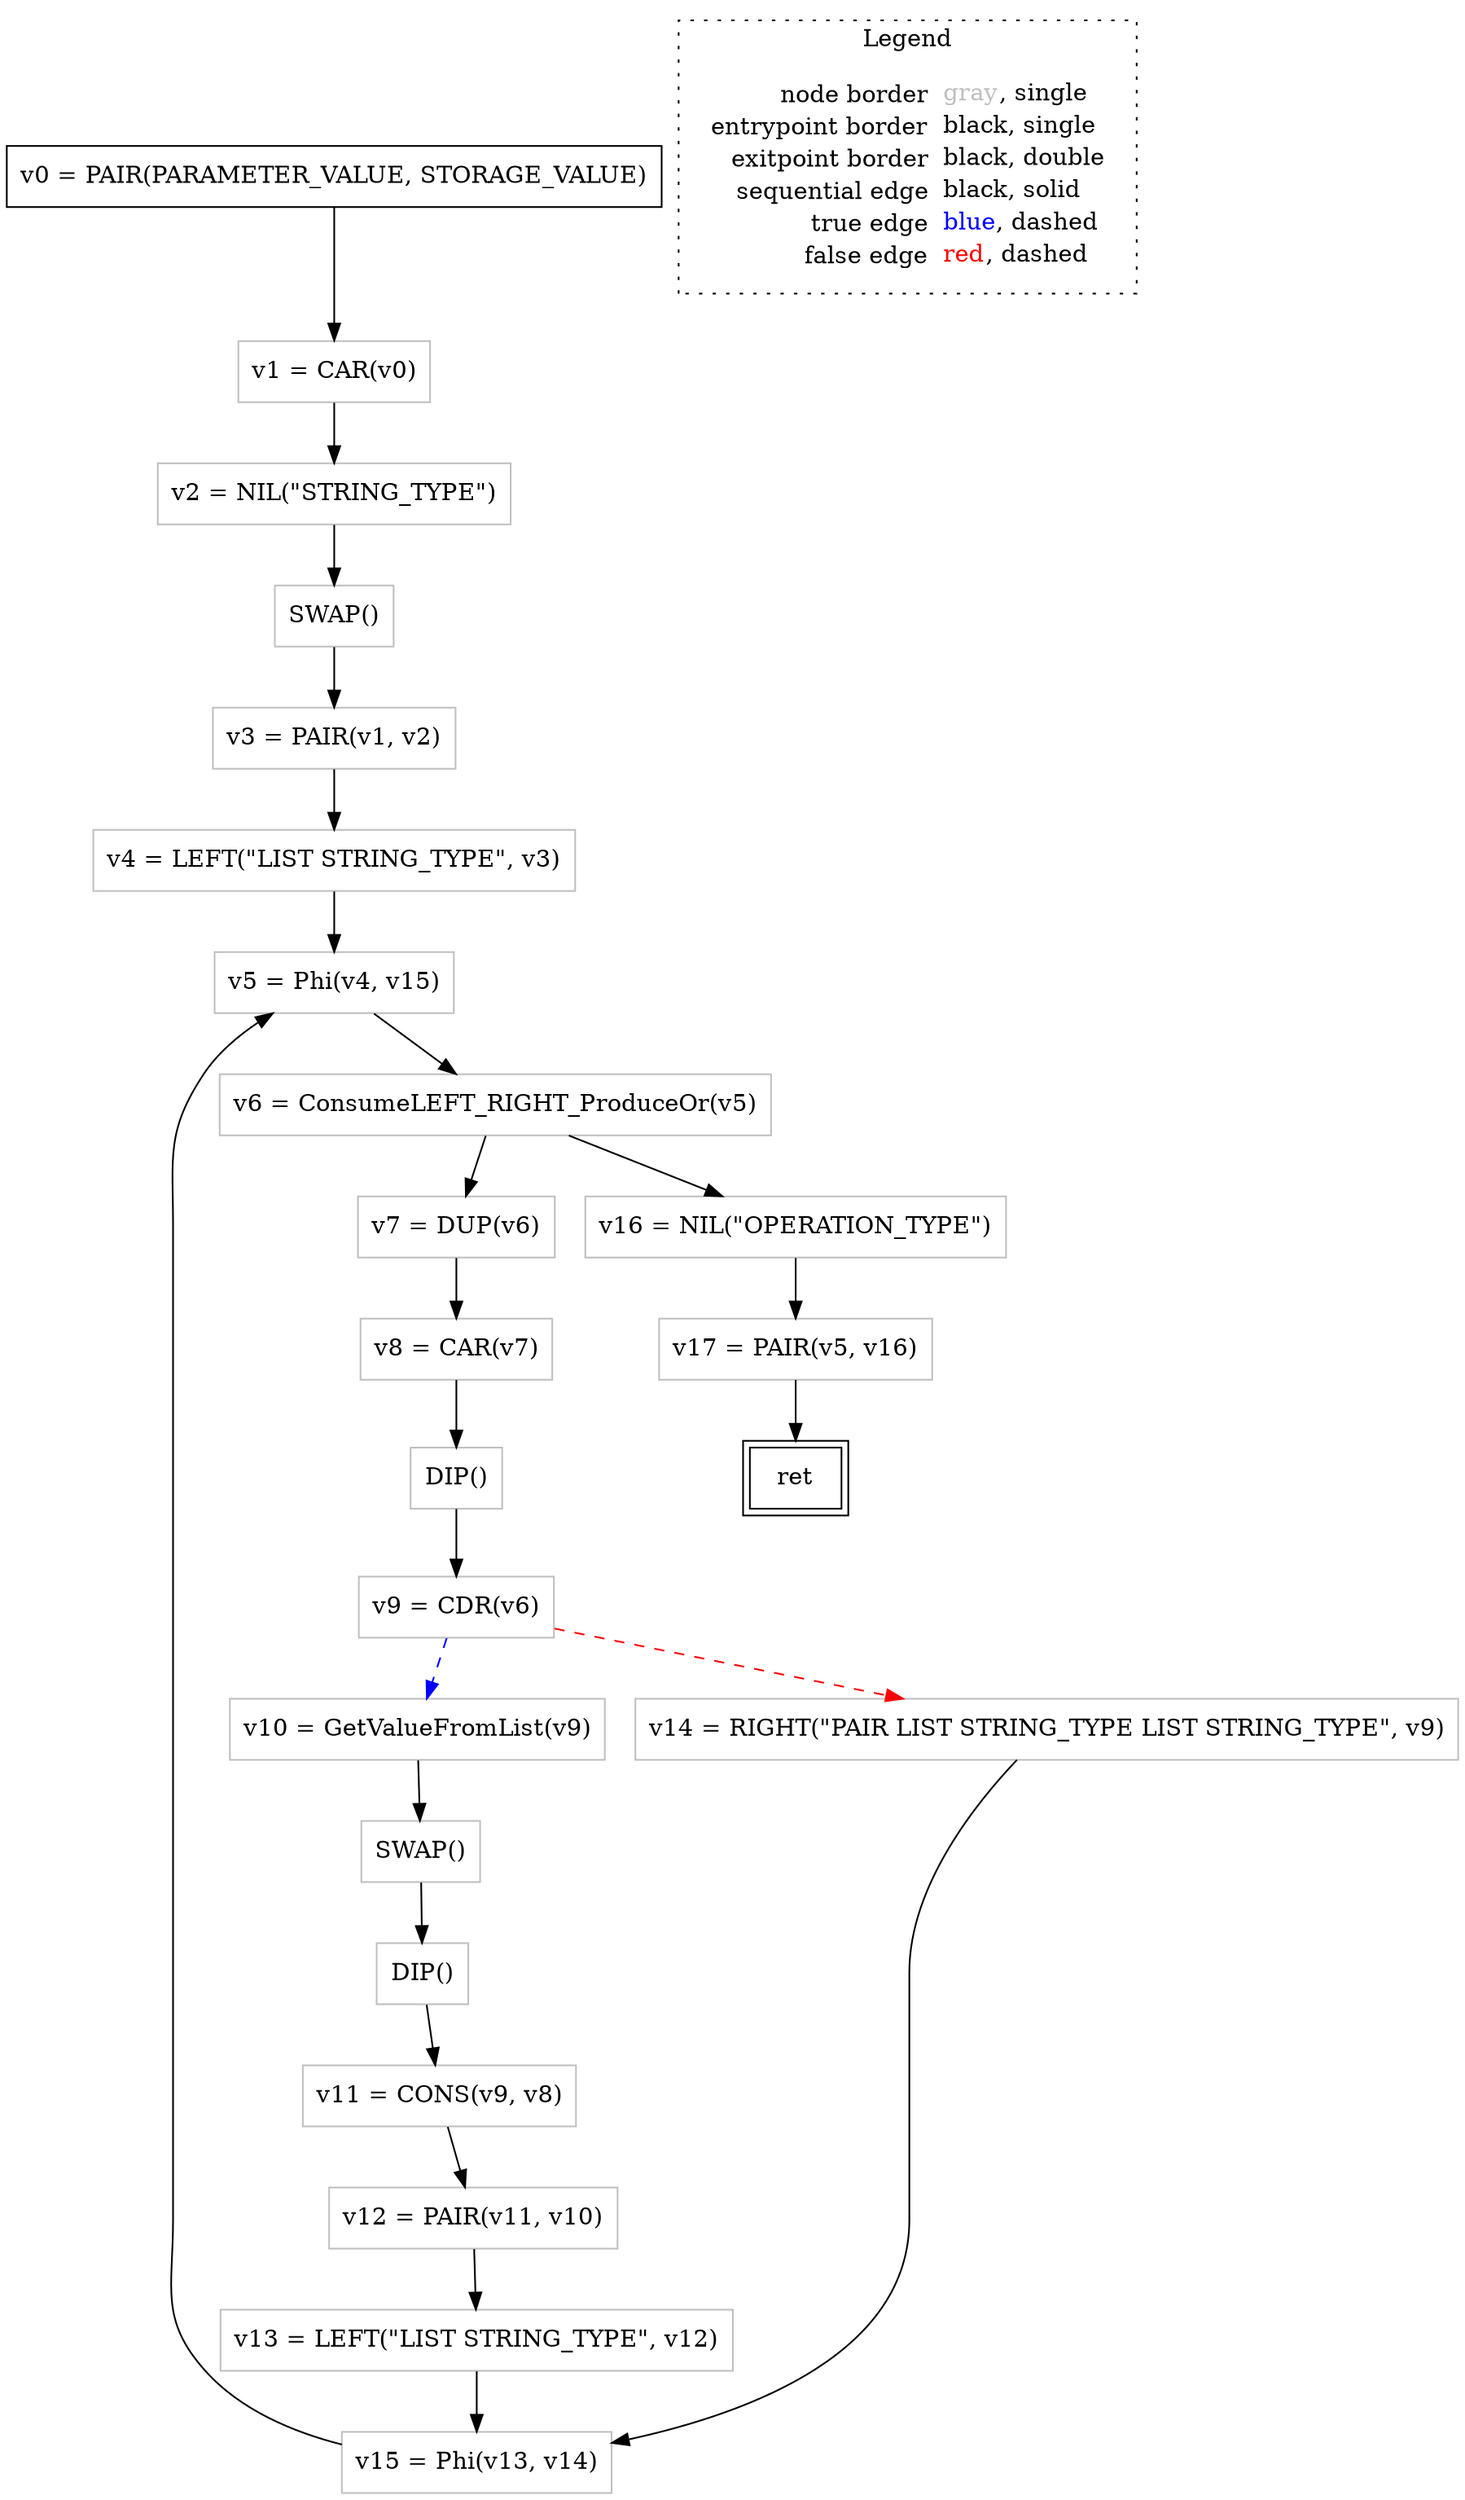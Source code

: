digraph {
	"node0" [shape="rect",color="black",label=<v0 = PAIR(PARAMETER_VALUE, STORAGE_VALUE)>];
	"node1" [shape="rect",color="gray",label=<v4 = LEFT(&quot;LIST STRING_TYPE&quot;, v3)>];
	"node2" [shape="rect",color="gray",label=<DIP()>];
	"node3" [shape="rect",color="gray",label=<v3 = PAIR(v1, v2)>];
	"node4" [shape="rect",color="gray",label=<v6 = ConsumeLEFT_RIGHT_ProduceOr(v5)>];
	"node5" [shape="rect",color="gray",label=<v17 = PAIR(v5, v16)>];
	"node6" [shape="rect",color="gray",label=<v10 = GetValueFromList(v9)>];
	"node7" [shape="rect",color="gray",label=<v11 = CONS(v9, v8)>];
	"node8" [shape="rect",color="gray",label=<v7 = DUP(v6)>];
	"node9" [shape="rect",color="gray",label=<v8 = CAR(v7)>];
	"node10" [shape="rect",color="black",peripheries="2",label=<ret>];
	"node11" [shape="rect",color="gray",label=<SWAP()>];
	"node12" [shape="rect",color="gray",label=<v2 = NIL(&quot;STRING_TYPE&quot;)>];
	"node13" [shape="rect",color="gray",label=<DIP()>];
	"node14" [shape="rect",color="gray",label=<v1 = CAR(v0)>];
	"node15" [shape="rect",color="gray",label=<v9 = CDR(v6)>];
	"node16" [shape="rect",color="gray",label=<v15 = Phi(v13, v14)>];
	"node17" [shape="rect",color="gray",label=<SWAP()>];
	"node18" [shape="rect",color="gray",label=<v14 = RIGHT(&quot;PAIR LIST STRING_TYPE LIST STRING_TYPE&quot;, v9)>];
	"node19" [shape="rect",color="gray",label=<v5 = Phi(v4, v15)>];
	"node20" [shape="rect",color="gray",label=<v16 = NIL(&quot;OPERATION_TYPE&quot;)>];
	"node21" [shape="rect",color="gray",label=<v12 = PAIR(v11, v10)>];
	"node22" [shape="rect",color="gray",label=<v13 = LEFT(&quot;LIST STRING_TYPE&quot;, v12)>];
	"node1" -> "node19" [color="black"];
	"node0" -> "node14" [color="black"];
	"node2" -> "node15" [color="black"];
	"node3" -> "node1" [color="black"];
	"node4" -> "node8" [color="black"];
	"node4" -> "node20" [color="black"];
	"node5" -> "node10" [color="black"];
	"node6" -> "node11" [color="black"];
	"node7" -> "node21" [color="black"];
	"node8" -> "node9" [color="black"];
	"node9" -> "node2" [color="black"];
	"node11" -> "node13" [color="black"];
	"node12" -> "node17" [color="black"];
	"node13" -> "node7" [color="black"];
	"node14" -> "node12" [color="black"];
	"node15" -> "node6" [color="blue",style="dashed"];
	"node15" -> "node18" [color="red",style="dashed"];
	"node16" -> "node19" [color="black"];
	"node17" -> "node3" [color="black"];
	"node18" -> "node16" [color="black"];
	"node19" -> "node4" [color="black"];
	"node20" -> "node5" [color="black"];
	"node21" -> "node22" [color="black"];
	"node22" -> "node16" [color="black"];
subgraph cluster_legend {
	label="Legend";
	style=dotted;
	node [shape=plaintext];
	"legend" [label=<<table border="0" cellpadding="2" cellspacing="0" cellborder="0"><tr><td align="right">node border&nbsp;</td><td align="left"><font color="gray">gray</font>, single</td></tr><tr><td align="right">entrypoint border&nbsp;</td><td align="left"><font color="black">black</font>, single</td></tr><tr><td align="right">exitpoint border&nbsp;</td><td align="left"><font color="black">black</font>, double</td></tr><tr><td align="right">sequential edge&nbsp;</td><td align="left"><font color="black">black</font>, solid</td></tr><tr><td align="right">true edge&nbsp;</td><td align="left"><font color="blue">blue</font>, dashed</td></tr><tr><td align="right">false edge&nbsp;</td><td align="left"><font color="red">red</font>, dashed</td></tr></table>>];
}

}
